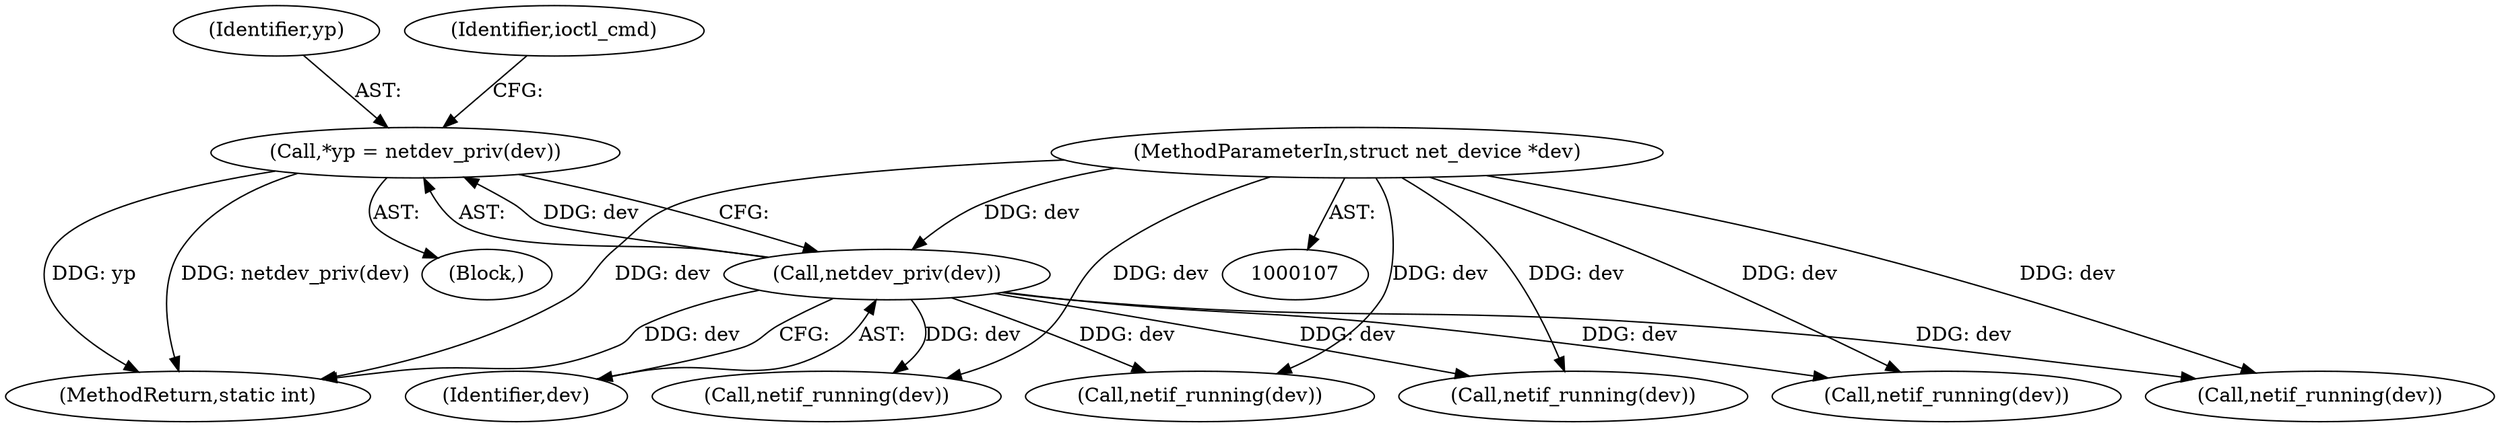 digraph "0_linux_8e3fbf870481eb53b2d3a322d1fc395ad8b367ed@pointer" {
"1000113" [label="(Call,*yp = netdev_priv(dev))"];
"1000115" [label="(Call,netdev_priv(dev))"];
"1000108" [label="(MethodParameterIn,struct net_device *dev)"];
"1000116" [label="(Identifier,dev)"];
"1000261" [label="(Call,netif_running(dev))"];
"1000114" [label="(Identifier,yp)"];
"1000123" [label="(Identifier,ioctl_cmd)"];
"1000247" [label="(Call,netif_running(dev))"];
"1000164" [label="(Call,netif_running(dev))"];
"1000108" [label="(MethodParameterIn,struct net_device *dev)"];
"1000113" [label="(Call,*yp = netdev_priv(dev))"];
"1000289" [label="(Call,netif_running(dev))"];
"1000724" [label="(MethodReturn,static int)"];
"1000275" [label="(Call,netif_running(dev))"];
"1000111" [label="(Block,)"];
"1000115" [label="(Call,netdev_priv(dev))"];
"1000113" -> "1000111"  [label="AST: "];
"1000113" -> "1000115"  [label="CFG: "];
"1000114" -> "1000113"  [label="AST: "];
"1000115" -> "1000113"  [label="AST: "];
"1000123" -> "1000113"  [label="CFG: "];
"1000113" -> "1000724"  [label="DDG: yp"];
"1000113" -> "1000724"  [label="DDG: netdev_priv(dev)"];
"1000115" -> "1000113"  [label="DDG: dev"];
"1000115" -> "1000116"  [label="CFG: "];
"1000116" -> "1000115"  [label="AST: "];
"1000115" -> "1000724"  [label="DDG: dev"];
"1000108" -> "1000115"  [label="DDG: dev"];
"1000115" -> "1000164"  [label="DDG: dev"];
"1000115" -> "1000247"  [label="DDG: dev"];
"1000115" -> "1000261"  [label="DDG: dev"];
"1000115" -> "1000275"  [label="DDG: dev"];
"1000115" -> "1000289"  [label="DDG: dev"];
"1000108" -> "1000107"  [label="AST: "];
"1000108" -> "1000724"  [label="DDG: dev"];
"1000108" -> "1000164"  [label="DDG: dev"];
"1000108" -> "1000247"  [label="DDG: dev"];
"1000108" -> "1000261"  [label="DDG: dev"];
"1000108" -> "1000275"  [label="DDG: dev"];
"1000108" -> "1000289"  [label="DDG: dev"];
}
